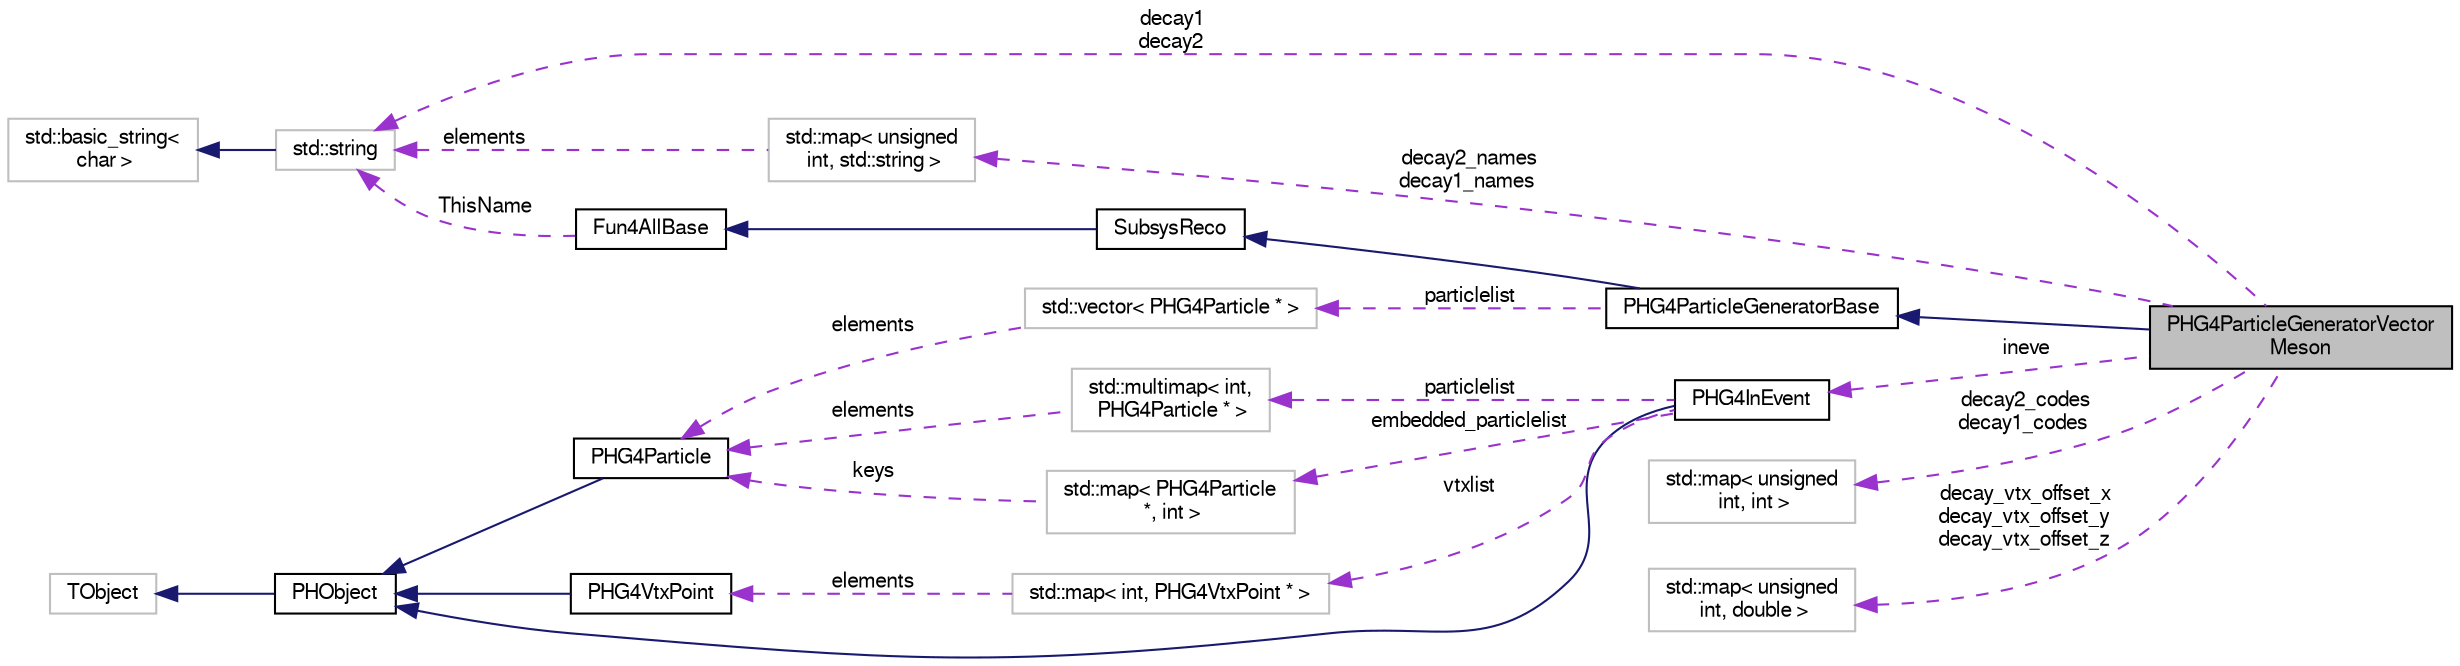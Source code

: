 digraph "PHG4ParticleGeneratorVectorMeson"
{
  bgcolor="transparent";
  edge [fontname="FreeSans",fontsize="10",labelfontname="FreeSans",labelfontsize="10"];
  node [fontname="FreeSans",fontsize="10",shape=record];
  rankdir="LR";
  Node1 [label="PHG4ParticleGeneratorVector\lMeson",height=0.2,width=0.4,color="black", fillcolor="grey75", style="filled" fontcolor="black"];
  Node2 -> Node1 [dir="back",color="midnightblue",fontsize="10",style="solid",fontname="FreeSans"];
  Node2 [label="PHG4ParticleGeneratorBase",height=0.2,width=0.4,color="black",URL="$d8/d78/classPHG4ParticleGeneratorBase.html"];
  Node3 -> Node2 [dir="back",color="midnightblue",fontsize="10",style="solid",fontname="FreeSans"];
  Node3 [label="SubsysReco",height=0.2,width=0.4,color="black",URL="$d0/d32/classSubsysReco.html"];
  Node4 -> Node3 [dir="back",color="midnightblue",fontsize="10",style="solid",fontname="FreeSans"];
  Node4 [label="Fun4AllBase",height=0.2,width=0.4,color="black",URL="$d5/dec/classFun4AllBase.html"];
  Node5 -> Node4 [dir="back",color="darkorchid3",fontsize="10",style="dashed",label=" ThisName" ,fontname="FreeSans"];
  Node5 [label="std::string",height=0.2,width=0.4,color="grey75",tooltip="STL class. "];
  Node6 -> Node5 [dir="back",color="midnightblue",fontsize="10",style="solid",fontname="FreeSans"];
  Node6 [label="std::basic_string\<\l char \>",height=0.2,width=0.4,color="grey75",tooltip="STL class. "];
  Node7 -> Node2 [dir="back",color="darkorchid3",fontsize="10",style="dashed",label=" particlelist" ,fontname="FreeSans"];
  Node7 [label="std::vector\< PHG4Particle * \>",height=0.2,width=0.4,color="grey75"];
  Node8 -> Node7 [dir="back",color="darkorchid3",fontsize="10",style="dashed",label=" elements" ,fontname="FreeSans"];
  Node8 [label="PHG4Particle",height=0.2,width=0.4,color="black",URL="$de/dc9/classPHG4Particle.html"];
  Node9 -> Node8 [dir="back",color="midnightblue",fontsize="10",style="solid",fontname="FreeSans"];
  Node9 [label="PHObject",height=0.2,width=0.4,color="black",URL="$d9/d24/classPHObject.html"];
  Node10 -> Node9 [dir="back",color="midnightblue",fontsize="10",style="solid",fontname="FreeSans"];
  Node10 [label="TObject",height=0.2,width=0.4,color="grey75"];
  Node11 -> Node1 [dir="back",color="darkorchid3",fontsize="10",style="dashed",label=" decay2_codes\ndecay1_codes" ,fontname="FreeSans"];
  Node11 [label="std::map\< unsigned\l int, int \>",height=0.2,width=0.4,color="grey75"];
  Node5 -> Node1 [dir="back",color="darkorchid3",fontsize="10",style="dashed",label=" decay1\ndecay2" ,fontname="FreeSans"];
  Node12 -> Node1 [dir="back",color="darkorchid3",fontsize="10",style="dashed",label=" ineve" ,fontname="FreeSans"];
  Node12 [label="PHG4InEvent",height=0.2,width=0.4,color="black",URL="$db/d62/classPHG4InEvent.html"];
  Node9 -> Node12 [dir="back",color="midnightblue",fontsize="10",style="solid",fontname="FreeSans"];
  Node13 -> Node12 [dir="back",color="darkorchid3",fontsize="10",style="dashed",label=" vtxlist" ,fontname="FreeSans"];
  Node13 [label="std::map\< int, PHG4VtxPoint * \>",height=0.2,width=0.4,color="grey75"];
  Node14 -> Node13 [dir="back",color="darkorchid3",fontsize="10",style="dashed",label=" elements" ,fontname="FreeSans"];
  Node14 [label="PHG4VtxPoint",height=0.2,width=0.4,color="black",URL="$d6/d81/classPHG4VtxPoint.html"];
  Node9 -> Node14 [dir="back",color="midnightblue",fontsize="10",style="solid",fontname="FreeSans"];
  Node15 -> Node12 [dir="back",color="darkorchid3",fontsize="10",style="dashed",label=" embedded_particlelist" ,fontname="FreeSans"];
  Node15 [label="std::map\< PHG4Particle\l *, int \>",height=0.2,width=0.4,color="grey75"];
  Node8 -> Node15 [dir="back",color="darkorchid3",fontsize="10",style="dashed",label=" keys" ,fontname="FreeSans"];
  Node16 -> Node12 [dir="back",color="darkorchid3",fontsize="10",style="dashed",label=" particlelist" ,fontname="FreeSans"];
  Node16 [label="std::multimap\< int,\l PHG4Particle * \>",height=0.2,width=0.4,color="grey75"];
  Node8 -> Node16 [dir="back",color="darkorchid3",fontsize="10",style="dashed",label=" elements" ,fontname="FreeSans"];
  Node17 -> Node1 [dir="back",color="darkorchid3",fontsize="10",style="dashed",label=" decay2_names\ndecay1_names" ,fontname="FreeSans"];
  Node17 [label="std::map\< unsigned\l int, std::string \>",height=0.2,width=0.4,color="grey75"];
  Node5 -> Node17 [dir="back",color="darkorchid3",fontsize="10",style="dashed",label=" elements" ,fontname="FreeSans"];
  Node18 -> Node1 [dir="back",color="darkorchid3",fontsize="10",style="dashed",label=" decay_vtx_offset_x\ndecay_vtx_offset_y\ndecay_vtx_offset_z" ,fontname="FreeSans"];
  Node18 [label="std::map\< unsigned\l int, double \>",height=0.2,width=0.4,color="grey75"];
}
